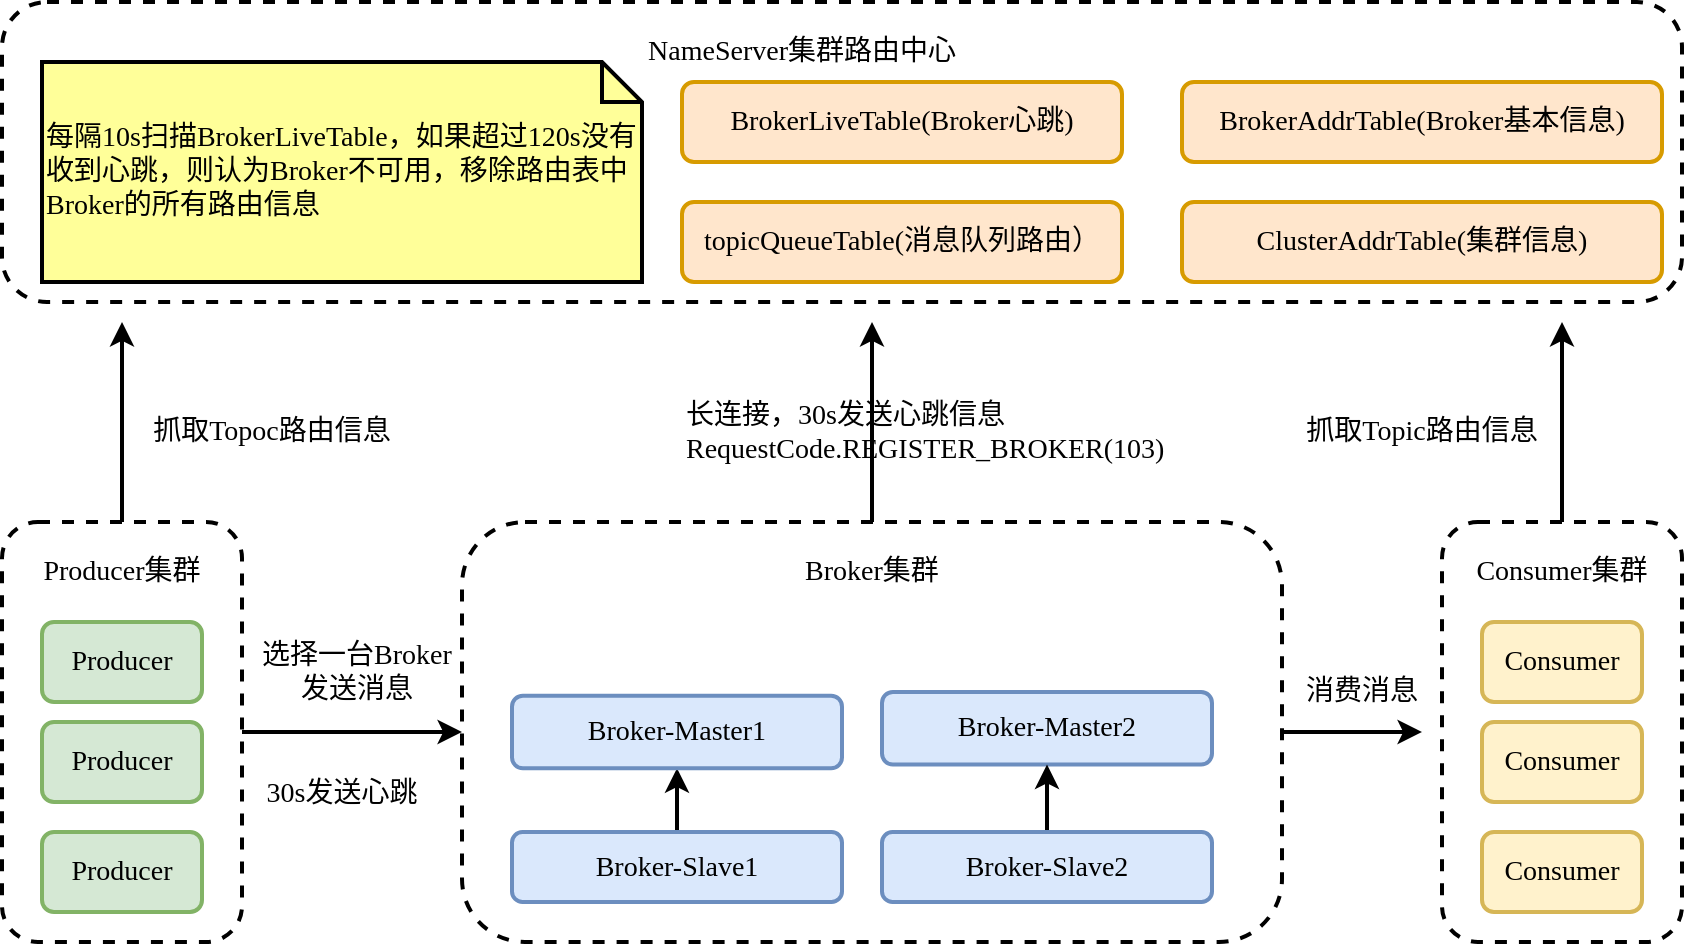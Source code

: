 <mxfile version="16.4.0" type="device" pages="5"><diagram id="JnGlxKEMku5pGMcnJS6e" name="NameServer"><mxGraphModel dx="923" dy="680" grid="0" gridSize="10" guides="1" tooltips="1" connect="1" arrows="1" fold="1" page="1" pageScale="1" pageWidth="2000" pageHeight="2000" math="0" shadow="0"><root><mxCell id="0"/><mxCell id="1" parent="0"/><mxCell id="qQu1HasSSS855s25YNY3-62" style="edgeStyle=orthogonalEdgeStyle;rounded=0;orthogonalLoop=1;jettySize=auto;html=1;fontFamily=Comic Sans MS;fontSize=14;strokeWidth=2;" parent="1" source="qQu1HasSSS855s25YNY3-25" edge="1"><mxGeometry relative="1" as="geometry"><mxPoint x="475" y="180" as="targetPoint"/></mxGeometry></mxCell><mxCell id="qQu1HasSSS855s25YNY3-25" value="" style="rounded=1;whiteSpace=wrap;html=1;fontFamily=Comic Sans MS;fontSize=14;strokeWidth=2;dashed=1;" parent="1" vertex="1"><mxGeometry x="270" y="280" width="410" height="210" as="geometry"/></mxCell><mxCell id="qQu1HasSSS855s25YNY3-1" value="" style="rounded=1;whiteSpace=wrap;html=1;strokeWidth=2;dashed=1;" parent="1" vertex="1"><mxGeometry x="40" y="20" width="840" height="150" as="geometry"/></mxCell><mxCell id="qQu1HasSSS855s25YNY3-4" value="&lt;font style=&quot;font-size: 14px&quot; face=&quot;Comic Sans MS&quot;&gt;NameServer集群路由中心&lt;/font&gt;" style="text;html=1;strokeColor=none;fillColor=none;align=center;verticalAlign=middle;whiteSpace=wrap;rounded=0;dashed=1;" parent="1" vertex="1"><mxGeometry x="340" y="30" width="200" height="30" as="geometry"/></mxCell><mxCell id="qQu1HasSSS855s25YNY3-5" value="topicQueueTable(消息队列路由）" style="rounded=1;whiteSpace=wrap;html=1;fontFamily=Comic Sans MS;fontSize=14;strokeWidth=2;align=center;fillColor=#ffe6cc;strokeColor=#d79b00;" parent="1" vertex="1"><mxGeometry x="380" y="120" width="220" height="40" as="geometry"/></mxCell><mxCell id="qQu1HasSSS855s25YNY3-44" style="edgeStyle=orthogonalEdgeStyle;rounded=0;orthogonalLoop=1;jettySize=auto;html=1;fontFamily=Comic Sans MS;fontSize=14;strokeWidth=2;" parent="1" source="qQu1HasSSS855s25YNY3-9" target="qQu1HasSSS855s25YNY3-25" edge="1"><mxGeometry relative="1" as="geometry"/></mxCell><mxCell id="qQu1HasSSS855s25YNY3-9" value="" style="rounded=1;whiteSpace=wrap;html=1;fontFamily=Comic Sans MS;fontSize=14;strokeWidth=2;dashed=1;" parent="1" vertex="1"><mxGeometry x="40" y="280" width="120" height="210" as="geometry"/></mxCell><mxCell id="qQu1HasSSS855s25YNY3-10" value="Producer" style="rounded=1;whiteSpace=wrap;html=1;fontFamily=Comic Sans MS;fontSize=14;strokeWidth=2;fillColor=#d5e8d4;strokeColor=#82b366;" parent="1" vertex="1"><mxGeometry x="60" y="330" width="80" height="40" as="geometry"/></mxCell><mxCell id="qQu1HasSSS855s25YNY3-11" value="Producer集群" style="text;html=1;strokeColor=none;fillColor=none;align=center;verticalAlign=middle;whiteSpace=wrap;rounded=0;dashed=1;fontFamily=Comic Sans MS;fontSize=14;" parent="1" vertex="1"><mxGeometry x="50" y="290" width="100" height="30" as="geometry"/></mxCell><mxCell id="qQu1HasSSS855s25YNY3-58" style="edgeStyle=orthogonalEdgeStyle;rounded=0;orthogonalLoop=1;jettySize=auto;html=1;entryX=0.5;entryY=1;entryDx=0;entryDy=0;fontFamily=Comic Sans MS;fontSize=14;strokeWidth=2;" parent="1" source="qQu1HasSSS855s25YNY3-26" target="qQu1HasSSS855s25YNY3-27" edge="1"><mxGeometry relative="1" as="geometry"/></mxCell><mxCell id="qQu1HasSSS855s25YNY3-26" value="Broker-Slave1" style="rounded=1;whiteSpace=wrap;html=1;fontFamily=Comic Sans MS;fontSize=14;strokeWidth=2;fillColor=#dae8fc;strokeColor=#6c8ebf;" parent="1" vertex="1"><mxGeometry x="295" y="435" width="165" height="35" as="geometry"/></mxCell><mxCell id="qQu1HasSSS855s25YNY3-27" value="Broker-Master1" style="rounded=1;whiteSpace=wrap;html=1;fontFamily=Comic Sans MS;fontSize=14;strokeWidth=2;fillColor=#dae8fc;strokeColor=#6c8ebf;" parent="1" vertex="1"><mxGeometry x="295" y="366.88" width="165" height="36.25" as="geometry"/></mxCell><mxCell id="qQu1HasSSS855s25YNY3-28" value="Broker集群" style="text;html=1;strokeColor=none;fillColor=none;align=center;verticalAlign=middle;whiteSpace=wrap;rounded=0;dashed=1;fontFamily=Comic Sans MS;fontSize=14;" parent="1" vertex="1"><mxGeometry x="425" y="290" width="100" height="30" as="geometry"/></mxCell><mxCell id="qQu1HasSSS855s25YNY3-29" value="Producer" style="rounded=1;whiteSpace=wrap;html=1;fontFamily=Comic Sans MS;fontSize=14;strokeWidth=2;fillColor=#d5e8d4;strokeColor=#82b366;" parent="1" vertex="1"><mxGeometry x="60" y="380" width="80" height="40" as="geometry"/></mxCell><mxCell id="qQu1HasSSS855s25YNY3-30" value="Producer" style="rounded=1;whiteSpace=wrap;html=1;fontFamily=Comic Sans MS;fontSize=14;strokeWidth=2;fillColor=#d5e8d4;strokeColor=#82b366;" parent="1" vertex="1"><mxGeometry x="60" y="435" width="80" height="40" as="geometry"/></mxCell><mxCell id="qQu1HasSSS855s25YNY3-50" style="edgeStyle=orthogonalEdgeStyle;rounded=0;orthogonalLoop=1;jettySize=auto;html=1;fontFamily=Comic Sans MS;fontSize=14;strokeWidth=2;" parent="1" source="qQu1HasSSS855s25YNY3-31" edge="1"><mxGeometry relative="1" as="geometry"><mxPoint x="820" y="180" as="targetPoint"/></mxGeometry></mxCell><mxCell id="qQu1HasSSS855s25YNY3-31" value="" style="rounded=1;whiteSpace=wrap;html=1;fontFamily=Comic Sans MS;fontSize=14;strokeWidth=2;dashed=1;" parent="1" vertex="1"><mxGeometry x="760" y="280" width="120" height="210" as="geometry"/></mxCell><mxCell id="qQu1HasSSS855s25YNY3-32" value="Consumer" style="rounded=1;whiteSpace=wrap;html=1;fontFamily=Comic Sans MS;fontSize=14;strokeWidth=2;fillColor=#fff2cc;strokeColor=#d6b656;" parent="1" vertex="1"><mxGeometry x="780" y="330" width="80" height="40" as="geometry"/></mxCell><mxCell id="qQu1HasSSS855s25YNY3-33" value="Consumer集群" style="text;html=1;strokeColor=none;fillColor=none;align=center;verticalAlign=middle;whiteSpace=wrap;rounded=0;dashed=1;fontFamily=Comic Sans MS;fontSize=14;" parent="1" vertex="1"><mxGeometry x="770" y="290" width="100" height="30" as="geometry"/></mxCell><mxCell id="qQu1HasSSS855s25YNY3-34" value="Consumer" style="rounded=1;whiteSpace=wrap;html=1;fontFamily=Comic Sans MS;fontSize=14;strokeWidth=2;fillColor=#fff2cc;strokeColor=#d6b656;" parent="1" vertex="1"><mxGeometry x="780" y="380" width="80" height="40" as="geometry"/></mxCell><mxCell id="qQu1HasSSS855s25YNY3-35" value="Consumer" style="rounded=1;whiteSpace=wrap;html=1;fontFamily=Comic Sans MS;fontSize=14;strokeWidth=2;fillColor=#fff2cc;strokeColor=#d6b656;" parent="1" vertex="1"><mxGeometry x="780" y="435" width="80" height="40" as="geometry"/></mxCell><mxCell id="qQu1HasSSS855s25YNY3-37" value="BrokerLiveTable(Broker心跳)&lt;br&gt;" style="rounded=1;whiteSpace=wrap;html=1;fontFamily=Comic Sans MS;fontSize=14;strokeWidth=2;align=center;fillColor=#ffe6cc;strokeColor=#d79b00;" parent="1" vertex="1"><mxGeometry x="380" y="60" width="220" height="40" as="geometry"/></mxCell><mxCell id="qQu1HasSSS855s25YNY3-38" value="ClusterAddrTable(集群信息)" style="rounded=1;whiteSpace=wrap;html=1;fontFamily=Comic Sans MS;fontSize=14;strokeWidth=2;align=center;fillColor=#ffe6cc;strokeColor=#d79b00;" parent="1" vertex="1"><mxGeometry x="630" y="120" width="240" height="40" as="geometry"/></mxCell><mxCell id="qQu1HasSSS855s25YNY3-39" value="BrokerAddrTable(Broker基本信息)" style="rounded=1;whiteSpace=wrap;html=1;fontFamily=Comic Sans MS;fontSize=14;strokeWidth=2;align=center;fillColor=#ffe6cc;strokeColor=#d79b00;" parent="1" vertex="1"><mxGeometry x="630" y="60" width="240" height="40" as="geometry"/></mxCell><mxCell id="qQu1HasSSS855s25YNY3-43" value="&lt;div&gt;长连接，30s发送心跳信息&lt;/div&gt;&lt;div&gt;RequestCode.REGISTER_BROKER(103)&lt;/div&gt;" style="text;html=1;strokeColor=none;fillColor=none;align=left;verticalAlign=middle;whiteSpace=wrap;rounded=0;fontFamily=Comic Sans MS;fontSize=14;" parent="1" vertex="1"><mxGeometry x="380" y="220" width="200" height="30" as="geometry"/></mxCell><mxCell id="qQu1HasSSS855s25YNY3-45" value="选择一台Broker&lt;br&gt;发送消息" style="text;html=1;strokeColor=none;fillColor=none;align=center;verticalAlign=middle;whiteSpace=wrap;rounded=0;fontFamily=Comic Sans MS;fontSize=14;" parent="1" vertex="1"><mxGeometry x="165" y="340" width="105" height="30" as="geometry"/></mxCell><mxCell id="qQu1HasSSS855s25YNY3-46" value="30s发送心跳" style="text;html=1;strokeColor=none;fillColor=none;align=center;verticalAlign=middle;whiteSpace=wrap;rounded=0;fontFamily=Comic Sans MS;fontSize=14;" parent="1" vertex="1"><mxGeometry x="165" y="401.25" width="90" height="30" as="geometry"/></mxCell><mxCell id="qQu1HasSSS855s25YNY3-47" value="" style="endArrow=classic;html=1;rounded=0;fontFamily=Comic Sans MS;fontSize=14;strokeWidth=2;exitX=0.5;exitY=0;exitDx=0;exitDy=0;" parent="1" source="qQu1HasSSS855s25YNY3-9" edge="1"><mxGeometry width="50" height="50" relative="1" as="geometry"><mxPoint x="150" y="260" as="sourcePoint"/><mxPoint x="100" y="180" as="targetPoint"/></mxGeometry></mxCell><mxCell id="qQu1HasSSS855s25YNY3-48" value="抓取Topoc路由信息" style="text;html=1;strokeColor=none;fillColor=none;align=center;verticalAlign=middle;whiteSpace=wrap;rounded=0;fontFamily=Comic Sans MS;fontSize=14;" parent="1" vertex="1"><mxGeometry x="100" y="220" width="150" height="30" as="geometry"/></mxCell><mxCell id="qQu1HasSSS855s25YNY3-51" value="抓取Topic路由信息" style="text;html=1;strokeColor=none;fillColor=none;align=center;verticalAlign=middle;whiteSpace=wrap;rounded=0;fontFamily=Comic Sans MS;fontSize=14;" parent="1" vertex="1"><mxGeometry x="680" y="220" width="140" height="30" as="geometry"/></mxCell><mxCell id="qQu1HasSSS855s25YNY3-52" value="" style="endArrow=classic;html=1;rounded=0;fontFamily=Comic Sans MS;fontSize=14;strokeWidth=2;exitX=1;exitY=0.5;exitDx=0;exitDy=0;" parent="1" source="qQu1HasSSS855s25YNY3-25" edge="1"><mxGeometry width="50" height="50" relative="1" as="geometry"><mxPoint x="650" y="480" as="sourcePoint"/><mxPoint x="750" y="385" as="targetPoint"/></mxGeometry></mxCell><mxCell id="qQu1HasSSS855s25YNY3-53" value="消费消息" style="text;html=1;strokeColor=none;fillColor=none;align=center;verticalAlign=middle;whiteSpace=wrap;rounded=0;fontFamily=Comic Sans MS;fontSize=14;" parent="1" vertex="1"><mxGeometry x="690" y="350" width="60" height="30" as="geometry"/></mxCell><mxCell id="qQu1HasSSS855s25YNY3-55" value="每隔10s扫描BrokerLiveTable，如果超过120s没有收到心跳，则认为Broker不可用，移除路由表中Broker的所有路由信息" style="shape=note;strokeWidth=2;fontSize=14;size=20;whiteSpace=wrap;html=1;fillColor=#FFFF99;fontFamily=Comic Sans MS;align=left;" parent="1" vertex="1"><mxGeometry x="60" y="50" width="300" height="110" as="geometry"/></mxCell><mxCell id="qQu1HasSSS855s25YNY3-59" value="Broker-Master2" style="rounded=1;whiteSpace=wrap;html=1;fontFamily=Comic Sans MS;fontSize=14;strokeWidth=2;fillColor=#dae8fc;strokeColor=#6c8ebf;" parent="1" vertex="1"><mxGeometry x="480" y="365" width="165" height="36.25" as="geometry"/></mxCell><mxCell id="qQu1HasSSS855s25YNY3-61" style="edgeStyle=orthogonalEdgeStyle;rounded=0;orthogonalLoop=1;jettySize=auto;html=1;fontFamily=Comic Sans MS;fontSize=14;strokeWidth=2;" parent="1" source="qQu1HasSSS855s25YNY3-60" target="qQu1HasSSS855s25YNY3-59" edge="1"><mxGeometry relative="1" as="geometry"/></mxCell><mxCell id="qQu1HasSSS855s25YNY3-60" value="Broker-Slave2" style="rounded=1;whiteSpace=wrap;html=1;fontFamily=Comic Sans MS;fontSize=14;strokeWidth=2;fillColor=#dae8fc;strokeColor=#6c8ebf;" parent="1" vertex="1"><mxGeometry x="480" y="435" width="165" height="35" as="geometry"/></mxCell></root></mxGraphModel></diagram><diagram id="RXZbU6sf5YwkSTI8MFse" name="Producer发送消息流程"><mxGraphModel dx="924" dy="680" grid="0" gridSize="10" guides="1" tooltips="1" connect="1" arrows="1" fold="1" page="1" pageScale="1" pageWidth="2000" pageHeight="2000" math="0" shadow="0"><root><mxCell id="GZjsNO7Oo-ZOAIQwR11L-0"/><mxCell id="GZjsNO7Oo-ZOAIQwR11L-1" parent="GZjsNO7Oo-ZOAIQwR11L-0"/><mxCell id="GZjsNO7Oo-ZOAIQwR11L-4" style="edgeStyle=orthogonalEdgeStyle;rounded=0;orthogonalLoop=1;jettySize=auto;html=1;fontFamily=Comic Sans MS;fontSize=14;strokeWidth=2;" parent="GZjsNO7Oo-ZOAIQwR11L-1" source="GZjsNO7Oo-ZOAIQwR11L-2" target="GZjsNO7Oo-ZOAIQwR11L-3" edge="1"><mxGeometry relative="1" as="geometry"/></mxCell><mxCell id="GZjsNO7Oo-ZOAIQwR11L-5" style="edgeStyle=orthogonalEdgeStyle;rounded=0;orthogonalLoop=1;jettySize=auto;html=1;fontFamily=Comic Sans MS;fontSize=14;strokeWidth=2;entryX=0.5;entryY=0;entryDx=0;entryDy=0;" parent="GZjsNO7Oo-ZOAIQwR11L-1" source="GZjsNO7Oo-ZOAIQwR11L-2" target="GZjsNO7Oo-ZOAIQwR11L-6" edge="1"><mxGeometry relative="1" as="geometry"><mxPoint x="200" y="270" as="targetPoint"/></mxGeometry></mxCell><mxCell id="GZjsNO7Oo-ZOAIQwR11L-2" value="&lt;div&gt;&lt;span&gt;tryToFindTopicPublishInfo&lt;/span&gt;&lt;br&gt;&lt;/div&gt;" style="rounded=1;whiteSpace=wrap;html=1;fontFamily=Comic Sans MS;fontSize=14;strokeWidth=2;" parent="GZjsNO7Oo-ZOAIQwR11L-1" vertex="1"><mxGeometry x="80" y="160" width="240" height="40" as="geometry"/></mxCell><mxCell id="GZjsNO7Oo-ZOAIQwR11L-3" value="从本地缓存中获取Topic路由信息，如果找不到，则从NameServer中查询，如果没找到，则抛出异常。如果找到，则更新本地路由缓存" style="shape=note;strokeWidth=2;fontSize=14;size=20;whiteSpace=wrap;html=1;fillColor=#FFFF99;fontFamily=Comic Sans MS;align=left;" parent="GZjsNO7Oo-ZOAIQwR11L-1" vertex="1"><mxGeometry x="365" y="148.75" width="355" height="62.5" as="geometry"/></mxCell><mxCell id="GZjsNO7Oo-ZOAIQwR11L-7" style="edgeStyle=orthogonalEdgeStyle;rounded=0;orthogonalLoop=1;jettySize=auto;html=1;fontFamily=Comic Sans MS;fontSize=14;strokeWidth=2;entryX=0;entryY=0.5;entryDx=0;entryDy=0;entryPerimeter=0;" parent="GZjsNO7Oo-ZOAIQwR11L-1" source="GZjsNO7Oo-ZOAIQwR11L-6" target="GZjsNO7Oo-ZOAIQwR11L-10" edge="1"><mxGeometry relative="1" as="geometry"><mxPoint x="370" y="305" as="targetPoint"/></mxGeometry></mxCell><mxCell id="-GkYoxFjVYyfSX70lZVs-3" style="edgeStyle=orthogonalEdgeStyle;rounded=0;orthogonalLoop=1;jettySize=auto;html=1;fontFamily=Comic Sans MS;fontSize=14;strokeWidth=2;" parent="GZjsNO7Oo-ZOAIQwR11L-1" source="GZjsNO7Oo-ZOAIQwR11L-6" target="GZjsNO7Oo-ZOAIQwR11L-12" edge="1"><mxGeometry relative="1" as="geometry"/></mxCell><mxCell id="GZjsNO7Oo-ZOAIQwR11L-6" value="selectOneMessageQueue" style="rounded=1;whiteSpace=wrap;html=1;fontFamily=Comic Sans MS;fontSize=14;strokeWidth=2;" parent="GZjsNO7Oo-ZOAIQwR11L-1" vertex="1"><mxGeometry x="80" y="240" width="240" height="50" as="geometry"/></mxCell><mxCell id="GZjsNO7Oo-ZOAIQwR11L-10" value="采用故障规避机制，选择一个消息队列" style="shape=note;strokeWidth=2;fontSize=14;size=20;whiteSpace=wrap;html=1;fillColor=#FFFF99;fontFamily=Comic Sans MS;align=left;" parent="GZjsNO7Oo-ZOAIQwR11L-1" vertex="1"><mxGeometry x="360" y="240" width="280" height="50" as="geometry"/></mxCell><mxCell id="GZjsNO7Oo-ZOAIQwR11L-14" style="edgeStyle=orthogonalEdgeStyle;rounded=0;orthogonalLoop=1;jettySize=auto;html=1;entryX=0;entryY=0.5;entryDx=0;entryDy=0;entryPerimeter=0;fontFamily=Comic Sans MS;fontSize=14;strokeWidth=2;" parent="GZjsNO7Oo-ZOAIQwR11L-1" source="GZjsNO7Oo-ZOAIQwR11L-12" target="GZjsNO7Oo-ZOAIQwR11L-13" edge="1"><mxGeometry relative="1" as="geometry"/></mxCell><mxCell id="GZjsNO7Oo-ZOAIQwR11L-12" value="sendKernelImpl" style="rounded=1;whiteSpace=wrap;html=1;fontFamily=Comic Sans MS;fontSize=14;strokeWidth=2;" parent="GZjsNO7Oo-ZOAIQwR11L-1" vertex="1"><mxGeometry x="80" y="320" width="240" height="40" as="geometry"/></mxCell><mxCell id="GZjsNO7Oo-ZOAIQwR11L-13" value="发送消息" style="shape=note;strokeWidth=2;fontSize=14;size=20;whiteSpace=wrap;html=1;fillColor=#FFFF99;fontFamily=Comic Sans MS;align=left;" parent="GZjsNO7Oo-ZOAIQwR11L-1" vertex="1"><mxGeometry x="360" y="315" width="165" height="50" as="geometry"/></mxCell><mxCell id="-GkYoxFjVYyfSX70lZVs-2" style="edgeStyle=orthogonalEdgeStyle;rounded=0;orthogonalLoop=1;jettySize=auto;html=1;fontFamily=Comic Sans MS;fontSize=14;strokeWidth=2;" parent="GZjsNO7Oo-ZOAIQwR11L-1" source="-GkYoxFjVYyfSX70lZVs-0" target="GZjsNO7Oo-ZOAIQwR11L-2" edge="1"><mxGeometry relative="1" as="geometry"/></mxCell><mxCell id="-GkYoxFjVYyfSX70lZVs-0" value="checkMessage和checkTopic" style="rounded=1;whiteSpace=wrap;html=1;fontFamily=Comic Sans MS;fontSize=14;strokeWidth=2;" parent="GZjsNO7Oo-ZOAIQwR11L-1" vertex="1"><mxGeometry x="80" y="80" width="240" height="40" as="geometry"/></mxCell><mxCell id="-GkYoxFjVYyfSX70lZVs-1" value="&lt;div&gt;&lt;span&gt;消息不能为空，消息长度不能大于最大消息大小（默认4MB）。&lt;/span&gt;&lt;span style=&quot;color: rgb(51 , 51 , 51) ; font-family: &amp;#34;open sans&amp;#34; , &amp;#34;clear sans&amp;#34; , &amp;#34;helvetica neue&amp;#34; , &amp;#34;helvetica&amp;#34; , &amp;#34;arial&amp;#34; , &amp;#34;segoe ui emoji&amp;#34; , sans-serif ; font-size: 16px&quot;&gt;topic最大字符小于等于255，只能是字符&lt;/span&gt;&lt;span style=&quot;font-size: 16px&quot;&gt;&lt;font color=&quot;#333333&quot; face=&quot;Open Sans, Clear Sans, Helvetica Neue, Helvetica, Arial, Segoe UI Emoji, sans-serif&quot;&gt;%|a-zA-Z0-9_-。名称不能是&lt;/font&gt;&lt;/span&gt;&lt;span style=&quot;color: rgb(51 , 51 , 51) ; font-family: &amp;#34;open sans&amp;#34; , &amp;#34;clear sans&amp;#34; , &amp;#34;helvetica neue&amp;#34; , &amp;#34;helvetica&amp;#34; , &amp;#34;arial&amp;#34; , &amp;#34;segoe ui emoji&amp;#34; , sans-serif ; font-size: 16px&quot;&gt;TBW102&lt;/span&gt;&lt;/div&gt;" style="shape=note;strokeWidth=2;fontSize=14;size=20;whiteSpace=wrap;html=1;fillColor=#FFFF99;fontFamily=Comic Sans MS;align=left;" parent="GZjsNO7Oo-ZOAIQwR11L-1" vertex="1"><mxGeometry x="365" y="68.75" width="355" height="62.5" as="geometry"/></mxCell></root></mxGraphModel></diagram><diagram id="0ocRQpz2QIda9CwKM5EB" name="Producer启动流程"><mxGraphModel dx="924" dy="680" grid="0" gridSize="10" guides="1" tooltips="1" connect="1" arrows="1" fold="1" page="1" pageScale="1" pageWidth="2000" pageHeight="2000" math="0" shadow="0"><root><mxCell id="_fppBmUVASgBCs70rFo0-0"/><mxCell id="_fppBmUVASgBCs70rFo0-1" parent="_fppBmUVASgBCs70rFo0-0"/><mxCell id="_fppBmUVASgBCs70rFo0-6" value="" style="edgeStyle=orthogonalEdgeStyle;rounded=0;orthogonalLoop=1;jettySize=auto;html=1;fontFamily=Comic Sans MS;fontSize=14;strokeWidth=2;" parent="_fppBmUVASgBCs70rFo0-1" source="_fppBmUVASgBCs70rFo0-2" target="_fppBmUVASgBCs70rFo0-5" edge="1"><mxGeometry relative="1" as="geometry"/></mxCell><mxCell id="0ByRsNpJvdBI9f9rNV30-3" style="edgeStyle=orthogonalEdgeStyle;rounded=0;orthogonalLoop=1;jettySize=auto;html=1;fontFamily=Comic Sans MS;fontSize=14;strokeWidth=2;" parent="_fppBmUVASgBCs70rFo0-1" source="_fppBmUVASgBCs70rFo0-2" target="_fppBmUVASgBCs70rFo0-3" edge="1"><mxGeometry relative="1" as="geometry"/></mxCell><mxCell id="_fppBmUVASgBCs70rFo0-2" value="checkGroup&lt;br&gt;" style="rounded=1;whiteSpace=wrap;html=1;fontFamily=Comic Sans MS;fontSize=14;strokeWidth=2;" parent="_fppBmUVASgBCs70rFo0-1" vertex="1"><mxGeometry x="560" y="240" width="200" height="40" as="geometry"/></mxCell><mxCell id="_fppBmUVASgBCs70rFo0-3" value="&lt;span style=&quot;text-align: center&quot;&gt;校验ProducerGroup。&lt;/span&gt;ProducerGroup不能为空，必须符合^[%|a-zA-Z0-9_-]+$，长度不能超过255。不能是DEFAULT_PRODUCER" style="shape=note;strokeWidth=2;fontSize=14;size=20;whiteSpace=wrap;html=1;fillColor=#FFFF99;fontFamily=Comic Sans MS;align=left;" parent="_fppBmUVASgBCs70rFo0-1" vertex="1"><mxGeometry x="200" y="225" width="320" height="70" as="geometry"/></mxCell><mxCell id="_fppBmUVASgBCs70rFo0-11" value="" style="edgeStyle=orthogonalEdgeStyle;rounded=0;orthogonalLoop=1;jettySize=auto;html=1;fontFamily=Comic Sans MS;fontSize=14;strokeWidth=2;" parent="_fppBmUVASgBCs70rFo0-1" source="_fppBmUVASgBCs70rFo0-5" target="_fppBmUVASgBCs70rFo0-10" edge="1"><mxGeometry relative="1" as="geometry"/></mxCell><mxCell id="0ByRsNpJvdBI9f9rNV30-1" style="edgeStyle=orthogonalEdgeStyle;rounded=0;orthogonalLoop=1;jettySize=auto;html=1;fontFamily=Comic Sans MS;fontSize=14;strokeWidth=2;" parent="_fppBmUVASgBCs70rFo0-1" source="_fppBmUVASgBCs70rFo0-5" target="_fppBmUVASgBCs70rFo0-7" edge="1"><mxGeometry relative="1" as="geometry"/></mxCell><mxCell id="_fppBmUVASgBCs70rFo0-5" value="changeInsanceNameToPid" style="whiteSpace=wrap;html=1;fontSize=14;fontFamily=Comic Sans MS;rounded=1;strokeWidth=2;" parent="_fppBmUVASgBCs70rFo0-1" vertex="1"><mxGeometry x="560" y="320" width="200" height="40" as="geometry"/></mxCell><mxCell id="_fppBmUVASgBCs70rFo0-7" value="改变InstanceName为Pid" style="shape=note;strokeWidth=2;fontSize=14;size=20;whiteSpace=wrap;html=1;fillColor=#FFFF99;fontFamily=Comic Sans MS;align=left;" parent="_fppBmUVASgBCs70rFo0-1" vertex="1"><mxGeometry x="200" y="315" width="320" height="50" as="geometry"/></mxCell><mxCell id="_fppBmUVASgBCs70rFo0-13" style="edgeStyle=orthogonalEdgeStyle;rounded=0;orthogonalLoop=1;jettySize=auto;html=1;fontFamily=Comic Sans MS;fontSize=14;strokeWidth=2;" parent="_fppBmUVASgBCs70rFo0-1" source="_fppBmUVASgBCs70rFo0-10" target="_fppBmUVASgBCs70rFo0-12" edge="1"><mxGeometry relative="1" as="geometry"/></mxCell><mxCell id="_fppBmUVASgBCs70rFo0-15" value="" style="edgeStyle=orthogonalEdgeStyle;rounded=0;orthogonalLoop=1;jettySize=auto;html=1;fontFamily=Comic Sans MS;fontSize=14;strokeWidth=2;" parent="_fppBmUVASgBCs70rFo0-1" source="_fppBmUVASgBCs70rFo0-10" target="_fppBmUVASgBCs70rFo0-14" edge="1"><mxGeometry relative="1" as="geometry"/></mxCell><mxCell id="_fppBmUVASgBCs70rFo0-10" value="创建MQClientInstance实例" style="whiteSpace=wrap;html=1;fontSize=14;fontFamily=Comic Sans MS;rounded=1;strokeWidth=2;" parent="_fppBmUVASgBCs70rFo0-1" vertex="1"><mxGeometry x="560" y="400" width="200" height="50" as="geometry"/></mxCell><mxCell id="_fppBmUVASgBCs70rFo0-12" value="通过单例类MQClientManager创建一个MQClientInstance实例类，并缓存。ClientId为clientIP@instanceName@unitName" style="shape=note;strokeWidth=2;fontSize=14;size=20;whiteSpace=wrap;html=1;fillColor=#FFFF99;fontFamily=Comic Sans MS;align=left;" parent="_fppBmUVASgBCs70rFo0-1" vertex="1"><mxGeometry x="200" y="385" width="320" height="80" as="geometry"/></mxCell><mxCell id="_fppBmUVASgBCs70rFo0-19" value="" style="edgeStyle=orthogonalEdgeStyle;rounded=0;orthogonalLoop=1;jettySize=auto;html=1;fontFamily=Comic Sans MS;fontSize=14;strokeWidth=2;" parent="_fppBmUVASgBCs70rFo0-1" source="_fppBmUVASgBCs70rFo0-14" target="_fppBmUVASgBCs70rFo0-18" edge="1"><mxGeometry relative="1" as="geometry"/></mxCell><mxCell id="0ByRsNpJvdBI9f9rNV30-0" style="edgeStyle=orthogonalEdgeStyle;rounded=0;orthogonalLoop=1;jettySize=auto;html=1;fontFamily=Comic Sans MS;fontSize=14;strokeWidth=2;" parent="_fppBmUVASgBCs70rFo0-1" source="_fppBmUVASgBCs70rFo0-14" target="_fppBmUVASgBCs70rFo0-16" edge="1"><mxGeometry relative="1" as="geometry"/></mxCell><mxCell id="_fppBmUVASgBCs70rFo0-14" value="注册DefaultMQProducerImpl" style="whiteSpace=wrap;html=1;fontSize=14;fontFamily=Comic Sans MS;rounded=1;strokeWidth=2;" parent="_fppBmUVASgBCs70rFo0-1" vertex="1"><mxGeometry x="560" y="500" width="200" height="60" as="geometry"/></mxCell><mxCell id="_fppBmUVASgBCs70rFo0-16" value="缓存当前Producer(DefaultMQProducerImpl)到MQClientInstance，方便后续调用网络请求" style="shape=note;strokeWidth=2;fontSize=14;size=20;whiteSpace=wrap;html=1;fillColor=#FFFF99;fontFamily=Comic Sans MS;" parent="_fppBmUVASgBCs70rFo0-1" vertex="1"><mxGeometry x="200" y="500" width="310" height="60" as="geometry"/></mxCell><mxCell id="_fppBmUVASgBCs70rFo0-20" style="edgeStyle=orthogonalEdgeStyle;rounded=0;orthogonalLoop=1;jettySize=auto;html=1;fontFamily=Comic Sans MS;fontSize=14;strokeWidth=2;entryX=0;entryY=0.5;entryDx=0;entryDy=0;" parent="_fppBmUVASgBCs70rFo0-1" source="_fppBmUVASgBCs70rFo0-18" target="_fppBmUVASgBCs70rFo0-22" edge="1"><mxGeometry relative="1" as="geometry"><mxPoint x="810" y="620" as="targetPoint"/></mxGeometry></mxCell><mxCell id="_fppBmUVASgBCs70rFo0-18" value="启动MQClientInstance实例" style="whiteSpace=wrap;html=1;fontSize=14;fontFamily=Comic Sans MS;rounded=1;strokeWidth=2;" parent="_fppBmUVASgBCs70rFo0-1" vertex="1"><mxGeometry x="560" y="600" width="200" height="40" as="geometry"/></mxCell><mxCell id="_fppBmUVASgBCs70rFo0-21" value="" style="rounded=1;whiteSpace=wrap;html=1;fontFamily=Comic Sans MS;fontSize=14;strokeWidth=2;" parent="_fppBmUVASgBCs70rFo0-1" vertex="1"><mxGeometry x="830" y="250" width="160" height="40" as="geometry"/></mxCell><mxCell id="_fppBmUVASgBCs70rFo0-22" value="" style="rounded=0;whiteSpace=wrap;html=1;fontFamily=Comic Sans MS;fontSize=14;strokeWidth=2;dashed=1;" parent="_fppBmUVASgBCs70rFo0-1" vertex="1"><mxGeometry x="800" y="240" width="310" height="400" as="geometry"/></mxCell><mxCell id="_fppBmUVASgBCs70rFo0-25" value="" style="edgeStyle=orthogonalEdgeStyle;rounded=0;orthogonalLoop=1;jettySize=auto;html=1;fontFamily=Comic Sans MS;fontSize=14;strokeWidth=2;" parent="_fppBmUVASgBCs70rFo0-1" source="_fppBmUVASgBCs70rFo0-23" target="_fppBmUVASgBCs70rFo0-24" edge="1"><mxGeometry relative="1" as="geometry"/></mxCell><mxCell id="_fppBmUVASgBCs70rFo0-23" value="如果没有配置nameserver，则调用fetchNameServerAddr动态发现" style="rounded=0;whiteSpace=wrap;html=1;fontFamily=Comic Sans MS;fontSize=14;strokeWidth=2;fillColor=#dae8fc;strokeColor=#6c8ebf;" parent="_fppBmUVASgBCs70rFo0-1" vertex="1"><mxGeometry x="820" y="250" width="270" height="40" as="geometry"/></mxCell><mxCell id="_fppBmUVASgBCs70rFo0-27" value="" style="edgeStyle=orthogonalEdgeStyle;rounded=0;orthogonalLoop=1;jettySize=auto;html=1;fontFamily=Comic Sans MS;fontSize=14;strokeWidth=2;" parent="_fppBmUVASgBCs70rFo0-1" source="_fppBmUVASgBCs70rFo0-24" target="_fppBmUVASgBCs70rFo0-26" edge="1"><mxGeometry relative="1" as="geometry"/></mxCell><mxCell id="_fppBmUVASgBCs70rFo0-24" value="remotingClient#start&lt;br&gt;启动Netty Client连接" style="whiteSpace=wrap;html=1;fontSize=14;fontFamily=Comic Sans MS;rounded=0;strokeWidth=2;fillColor=#dae8fc;strokeColor=#6c8ebf;align=center;" parent="_fppBmUVASgBCs70rFo0-1" vertex="1"><mxGeometry x="820" y="320" width="270" height="50" as="geometry"/></mxCell><mxCell id="_fppBmUVASgBCs70rFo0-29" value="" style="edgeStyle=orthogonalEdgeStyle;rounded=0;orthogonalLoop=1;jettySize=auto;html=1;fontFamily=Comic Sans MS;fontSize=14;strokeWidth=2;" parent="_fppBmUVASgBCs70rFo0-1" source="_fppBmUVASgBCs70rFo0-26" target="_fppBmUVASgBCs70rFo0-28" edge="1"><mxGeometry relative="1" as="geometry"/></mxCell><mxCell id="_fppBmUVASgBCs70rFo0-26" value="startScheduledTask，默认120s动态抓取NameServer地址（只有没配置NameServer地址时生效）" style="whiteSpace=wrap;html=1;fontSize=14;fontFamily=Comic Sans MS;rounded=0;strokeWidth=2;fillColor=#dae8fc;strokeColor=#6c8ebf;align=center;" parent="_fppBmUVASgBCs70rFo0-1" vertex="1"><mxGeometry x="820" y="410" width="270" height="60" as="geometry"/></mxCell><mxCell id="_fppBmUVASgBCs70rFo0-31" value="" style="edgeStyle=orthogonalEdgeStyle;rounded=0;orthogonalLoop=1;jettySize=auto;html=1;fontFamily=Comic Sans MS;fontSize=14;strokeWidth=2;" parent="_fppBmUVASgBCs70rFo0-1" source="_fppBmUVASgBCs70rFo0-28" target="_fppBmUVASgBCs70rFo0-30" edge="1"><mxGeometry relative="1" as="geometry"/></mxCell><mxCell id="_fppBmUVASgBCs70rFo0-28" value="pullMessageService.start()启动消费者消息拉取线程" style="whiteSpace=wrap;html=1;fontSize=14;fontFamily=Comic Sans MS;rounded=0;strokeWidth=2;fillColor=#fff2cc;strokeColor=#d6b656;" parent="_fppBmUVASgBCs70rFo0-1" vertex="1"><mxGeometry x="820" y="500" width="270" height="40" as="geometry"/></mxCell><mxCell id="_fppBmUVASgBCs70rFo0-30" value="rebalanceService.start()启动消费者重平衡线程" style="whiteSpace=wrap;html=1;fontSize=14;fontFamily=Comic Sans MS;rounded=0;strokeWidth=2;fillColor=#fff2cc;strokeColor=#d6b656;" parent="_fppBmUVASgBCs70rFo0-1" vertex="1"><mxGeometry x="822.5" y="580" width="265" height="50" as="geometry"/></mxCell></root></mxGraphModel></diagram><diagram id="_4poNzL3DScWNvxNt_Sj" name="事务消息"><mxGraphModel dx="1163" dy="745" grid="1" gridSize="10" guides="1" tooltips="1" connect="1" arrows="1" fold="1" page="1" pageScale="1" pageWidth="10000" pageHeight="10000" math="0" shadow="0"><root><mxCell id="2xUqZkLJsNga0GLodnvZ-0"/><mxCell id="2xUqZkLJsNga0GLodnvZ-1" parent="2xUqZkLJsNga0GLodnvZ-0"/><mxCell id="CkcyU_ViHMsQx3MvnhCm-2" style="edgeStyle=orthogonalEdgeStyle;rounded=0;orthogonalLoop=1;jettySize=auto;html=1;entryX=0;entryY=0.25;entryDx=0;entryDy=0;exitX=1;exitY=0.25;exitDx=0;exitDy=0;strokeWidth=2;" parent="2xUqZkLJsNga0GLodnvZ-1" source="CkcyU_ViHMsQx3MvnhCm-0" target="CkcyU_ViHMsQx3MvnhCm-1" edge="1"><mxGeometry relative="1" as="geometry"/></mxCell><mxCell id="CkcyU_ViHMsQx3MvnhCm-8" style="edgeStyle=orthogonalEdgeStyle;rounded=0;orthogonalLoop=1;jettySize=auto;html=1;entryX=0;entryY=0.5;entryDx=0;entryDy=0;fontFamily=Comic Sans MS;fontSize=14;strokeWidth=2;exitX=0.47;exitY=1;exitDx=0;exitDy=0;exitPerimeter=0;" parent="2xUqZkLJsNga0GLodnvZ-1" source="CkcyU_ViHMsQx3MvnhCm-0" target="CkcyU_ViHMsQx3MvnhCm-7" edge="1"><mxGeometry relative="1" as="geometry"><Array as="points"><mxPoint x="414" y="750"/></Array></mxGeometry></mxCell><mxCell id="CkcyU_ViHMsQx3MvnhCm-19" style="rounded=0;orthogonalLoop=1;jettySize=auto;html=1;entryX=0.5;entryY=1;entryDx=0;entryDy=0;fontFamily=Comic Sans MS;fontSize=14;strokeWidth=2;" parent="2xUqZkLJsNga0GLodnvZ-1" source="CkcyU_ViHMsQx3MvnhCm-0" target="CkcyU_ViHMsQx3MvnhCm-18" edge="1"><mxGeometry relative="1" as="geometry"/></mxCell><mxCell id="CkcyU_ViHMsQx3MvnhCm-0" value="TransactionMQProducer" style="rounded=1;whiteSpace=wrap;html=1;strokeWidth=2;fillColor=#dae8fc;strokeColor=#6c8ebf;" parent="2xUqZkLJsNga0GLodnvZ-1" vertex="1"><mxGeometry x="320" y="550" width="200" height="80" as="geometry"/></mxCell><mxCell id="CkcyU_ViHMsQx3MvnhCm-3" style="edgeStyle=orthogonalEdgeStyle;rounded=0;orthogonalLoop=1;jettySize=auto;html=1;entryX=1;entryY=0.75;entryDx=0;entryDy=0;strokeWidth=2;exitX=0;exitY=0.75;exitDx=0;exitDy=0;" parent="2xUqZkLJsNga0GLodnvZ-1" source="CkcyU_ViHMsQx3MvnhCm-1" target="CkcyU_ViHMsQx3MvnhCm-0" edge="1"><mxGeometry relative="1" as="geometry"/></mxCell><mxCell id="CkcyU_ViHMsQx3MvnhCm-11" style="edgeStyle=orthogonalEdgeStyle;rounded=0;orthogonalLoop=1;jettySize=auto;html=1;fontFamily=Comic Sans MS;fontSize=14;strokeWidth=2;" parent="2xUqZkLJsNga0GLodnvZ-1" source="CkcyU_ViHMsQx3MvnhCm-1" target="CkcyU_ViHMsQx3MvnhCm-10" edge="1"><mxGeometry relative="1" as="geometry"/></mxCell><mxCell id="CkcyU_ViHMsQx3MvnhCm-1" value="&lt;font style=&quot;font-size: 14px&quot; face=&quot;Comic Sans MS&quot;&gt;SendMessageProcessor&lt;/font&gt;" style="rounded=1;whiteSpace=wrap;html=1;strokeWidth=2;fillColor=#fff2cc;strokeColor=#d6b656;" parent="2xUqZkLJsNga0GLodnvZ-1" vertex="1"><mxGeometry x="760" y="550" width="200" height="80" as="geometry"/></mxCell><mxCell id="CkcyU_ViHMsQx3MvnhCm-4" value="" style="endArrow=none;dashed=1;html=1;dashPattern=1 3;strokeWidth=2;rounded=0;" parent="2xUqZkLJsNga0GLodnvZ-1" edge="1"><mxGeometry width="50" height="50" relative="1" as="geometry"><mxPoint x="640" y="1200" as="sourcePoint"/><mxPoint x="640" y="240" as="targetPoint"/></mxGeometry></mxCell><mxCell id="CkcyU_ViHMsQx3MvnhCm-5" value="&lt;font style=&quot;font-size: 14px&quot; face=&quot;Comic Sans MS&quot;&gt;1. prepare发送事务半消息&lt;/font&gt;" style="text;html=1;strokeColor=none;fillColor=none;align=center;verticalAlign=middle;whiteSpace=wrap;rounded=0;" parent="2xUqZkLJsNga0GLodnvZ-1" vertex="1"><mxGeometry x="540" y="530" width="210" height="30" as="geometry"/></mxCell><mxCell id="CkcyU_ViHMsQx3MvnhCm-6" value="&lt;font style=&quot;font-size: 14px&quot; face=&quot;Comic Sans MS&quot;&gt;2.Broker返回响应&lt;/font&gt;" style="text;html=1;strokeColor=none;fillColor=none;align=center;verticalAlign=middle;whiteSpace=wrap;rounded=0;" parent="2xUqZkLJsNga0GLodnvZ-1" vertex="1"><mxGeometry x="560" y="620" width="160" height="30" as="geometry"/></mxCell><mxCell id="CkcyU_ViHMsQx3MvnhCm-25" style="rounded=0;orthogonalLoop=1;jettySize=auto;html=1;entryX=0;entryY=0.5;entryDx=0;entryDy=0;fontFamily=Comic Sans MS;fontSize=14;strokeWidth=2;" parent="2xUqZkLJsNga0GLodnvZ-1" source="CkcyU_ViHMsQx3MvnhCm-7" target="CkcyU_ViHMsQx3MvnhCm-24" edge="1"><mxGeometry relative="1" as="geometry"/></mxCell><mxCell id="CkcyU_ViHMsQx3MvnhCm-28" style="edgeStyle=orthogonalEdgeStyle;rounded=0;orthogonalLoop=1;jettySize=auto;html=1;entryX=0;entryY=0.5;entryDx=0;entryDy=0;fontFamily=Comic Sans MS;fontSize=14;strokeWidth=2;" parent="2xUqZkLJsNga0GLodnvZ-1" source="CkcyU_ViHMsQx3MvnhCm-7" target="CkcyU_ViHMsQx3MvnhCm-17" edge="1"><mxGeometry relative="1" as="geometry"><Array as="points"><mxPoint x="850" y="930"/></Array></mxGeometry></mxCell><mxCell id="CkcyU_ViHMsQx3MvnhCm-7" value="EndTransactionProcessor" style="rounded=1;whiteSpace=wrap;html=1;fontFamily=Comic Sans MS;fontSize=14;strokeWidth=2;fillColor=#fff2cc;strokeColor=#d6b656;" parent="2xUqZkLJsNga0GLodnvZ-1" vertex="1"><mxGeometry x="760" y="710" width="200" height="80" as="geometry"/></mxCell><mxCell id="CkcyU_ViHMsQx3MvnhCm-9" value="4. 发送本地事务执行状态&lt;br&gt;(提交/回滚/未知)" style="text;html=1;strokeColor=none;fillColor=none;align=center;verticalAlign=middle;whiteSpace=wrap;rounded=0;fontFamily=Comic Sans MS;fontSize=14;" parent="2xUqZkLJsNga0GLodnvZ-1" vertex="1"><mxGeometry x="430" y="710" width="210" height="30" as="geometry"/></mxCell><mxCell id="CkcyU_ViHMsQx3MvnhCm-10" value="RMQ_SYS_TRANS_HALF_TOPIC&lt;span&gt;&lt;br&gt;&lt;/span&gt;" style="rounded=1;whiteSpace=wrap;html=1;fontFamily=Comic Sans MS;fontSize=14;strokeWidth=2;" parent="2xUqZkLJsNga0GLodnvZ-1" vertex="1"><mxGeometry x="1160" y="550" width="270" height="80" as="geometry"/></mxCell><mxCell id="CkcyU_ViHMsQx3MvnhCm-14" value="2.1 存储Prepare消息到&lt;br&gt;的0队列" style="text;html=1;strokeColor=none;fillColor=none;align=center;verticalAlign=middle;whiteSpace=wrap;rounded=0;fontFamily=Comic Sans MS;fontSize=14;" parent="2xUqZkLJsNga0GLodnvZ-1" vertex="1"><mxGeometry x="970" y="540" width="190" height="30" as="geometry"/></mxCell><mxCell id="CkcyU_ViHMsQx3MvnhCm-17" value="RMQ_SYS_TRANS_OP_HALF_TOPIC&lt;span&gt;&lt;br&gt;&lt;/span&gt;" style="rounded=1;whiteSpace=wrap;html=1;fontFamily=Comic Sans MS;fontSize=14;strokeWidth=2;" parent="2xUqZkLJsNga0GLodnvZ-1" vertex="1"><mxGeometry x="1155" y="890" width="270" height="80" as="geometry"/></mxCell><mxCell id="CkcyU_ViHMsQx3MvnhCm-37" style="edgeStyle=orthogonalEdgeStyle;rounded=0;orthogonalLoop=1;jettySize=auto;html=1;entryX=0.25;entryY=1;entryDx=0;entryDy=0;fontFamily=Comic Sans MS;fontSize=14;strokeColor=#FF3333;strokeWidth=2;exitX=0;exitY=0.75;exitDx=0;exitDy=0;" parent="2xUqZkLJsNga0GLodnvZ-1" source="CkcyU_ViHMsQx3MvnhCm-18" target="CkcyU_ViHMsQx3MvnhCm-7" edge="1"><mxGeometry relative="1" as="geometry"><Array as="points"><mxPoint x="260" y="440"/><mxPoint x="260" y="870"/><mxPoint x="810" y="870"/></Array></mxGeometry></mxCell><mxCell id="CkcyU_ViHMsQx3MvnhCm-18" value="TransactionListener" style="rounded=1;whiteSpace=wrap;html=1;fontFamily=Comic Sans MS;fontSize=14;strokeWidth=2;fillColor=#d5e8d4;strokeColor=#82b366;" parent="2xUqZkLJsNga0GLodnvZ-1" vertex="1"><mxGeometry x="320" y="380" width="200" height="80" as="geometry"/></mxCell><mxCell id="CkcyU_ViHMsQx3MvnhCm-20" value="3.执行本地事务" style="text;html=1;strokeColor=none;fillColor=none;align=center;verticalAlign=middle;whiteSpace=wrap;rounded=0;fontFamily=Comic Sans MS;fontSize=14;" parent="2xUqZkLJsNga0GLodnvZ-1" vertex="1"><mxGeometry x="430" y="470" width="100" height="30" as="geometry"/></mxCell><mxCell id="CkcyU_ViHMsQx3MvnhCm-21" value="" style="endArrow=classic;html=1;rounded=0;fontFamily=Comic Sans MS;fontSize=14;strokeWidth=2;exitX=0.25;exitY=1;exitDx=0;exitDy=0;entryX=0.25;entryY=0;entryDx=0;entryDy=0;" parent="2xUqZkLJsNga0GLodnvZ-1" source="CkcyU_ViHMsQx3MvnhCm-18" target="CkcyU_ViHMsQx3MvnhCm-0" edge="1"><mxGeometry width="50" height="50" relative="1" as="geometry"><mxPoint x="320" y="510" as="sourcePoint"/><mxPoint x="370" y="460" as="targetPoint"/></mxGeometry></mxCell><mxCell id="CkcyU_ViHMsQx3MvnhCm-29" style="edgeStyle=none;rounded=0;orthogonalLoop=1;jettySize=auto;html=1;fontFamily=Comic Sans MS;fontSize=14;strokeWidth=2;" parent="2xUqZkLJsNga0GLodnvZ-1" source="CkcyU_ViHMsQx3MvnhCm-24" target="CkcyU_ViHMsQx3MvnhCm-17" edge="1"><mxGeometry relative="1" as="geometry"/></mxCell><mxCell id="CkcyU_ViHMsQx3MvnhCm-24" value="消息原来的Topic&lt;span&gt;&lt;br&gt;&lt;/span&gt;" style="rounded=1;whiteSpace=wrap;html=1;fontFamily=Comic Sans MS;fontSize=14;strokeWidth=2;" parent="2xUqZkLJsNga0GLodnvZ-1" vertex="1"><mxGeometry x="1160" y="710" width="260" height="80" as="geometry"/></mxCell><mxCell id="CkcyU_ViHMsQx3MvnhCm-26" value="将消息发送到原始的Topic下" style="text;html=1;strokeColor=none;fillColor=none;align=center;verticalAlign=middle;whiteSpace=wrap;rounded=0;fontFamily=Comic Sans MS;fontSize=14;" parent="2xUqZkLJsNga0GLodnvZ-1" vertex="1"><mxGeometry x="990" y="640" width="150" height="30" as="geometry"/></mxCell><mxCell id="CkcyU_ViHMsQx3MvnhCm-27" value="4.1 Commit &lt;br&gt;发送到原始Topic" style="text;html=1;strokeColor=none;fillColor=none;align=center;verticalAlign=middle;whiteSpace=wrap;rounded=0;fontFamily=Comic Sans MS;fontSize=14;" parent="2xUqZkLJsNga0GLodnvZ-1" vertex="1"><mxGeometry x="980" y="710" width="150" height="30" as="geometry"/></mxCell><mxCell id="CkcyU_ViHMsQx3MvnhCm-30" value="4.2 删除Prepare消息，本质就是向OP队列追加消息，表示已经处理" style="text;html=1;strokeColor=none;fillColor=none;align=center;verticalAlign=middle;whiteSpace=wrap;rounded=0;fontFamily=Comic Sans MS;fontSize=14;" parent="2xUqZkLJsNga0GLodnvZ-1" vertex="1"><mxGeometry x="1110" y="820" width="180" height="30" as="geometry"/></mxCell><mxCell id="CkcyU_ViHMsQx3MvnhCm-31" value="4.1 Rollback&lt;br&gt;&amp;nbsp;删除Prepare消息，本质就是向OP队列追加消息，表示已经处理" style="text;html=1;strokeColor=none;fillColor=none;align=center;verticalAlign=middle;whiteSpace=wrap;rounded=0;fontFamily=Comic Sans MS;fontSize=14;" parent="2xUqZkLJsNga0GLodnvZ-1" vertex="1"><mxGeometry x="890" y="870" width="220" height="30" as="geometry"/></mxCell><mxCell id="CkcyU_ViHMsQx3MvnhCm-33" style="edgeStyle=orthogonalEdgeStyle;rounded=0;orthogonalLoop=1;jettySize=auto;html=1;entryX=1;entryY=0.5;entryDx=0;entryDy=0;fontFamily=Comic Sans MS;fontSize=14;strokeWidth=2;dashed=1;strokeColor=#FF3333;" parent="2xUqZkLJsNga0GLodnvZ-1" source="CkcyU_ViHMsQx3MvnhCm-32" target="CkcyU_ViHMsQx3MvnhCm-10" edge="1"><mxGeometry relative="1" as="geometry"><Array as="points"><mxPoint x="1480" y="1030"/><mxPoint x="1480" y="590"/></Array></mxGeometry></mxCell><mxCell id="CkcyU_ViHMsQx3MvnhCm-35" style="edgeStyle=orthogonalEdgeStyle;rounded=0;orthogonalLoop=1;jettySize=auto;html=1;entryX=0;entryY=0.25;entryDx=0;entryDy=0;dashed=1;fontFamily=Comic Sans MS;fontSize=14;strokeColor=#FF3333;strokeWidth=2;" parent="2xUqZkLJsNga0GLodnvZ-1" source="CkcyU_ViHMsQx3MvnhCm-32" target="CkcyU_ViHMsQx3MvnhCm-18" edge="1"><mxGeometry relative="1" as="geometry"><Array as="points"><mxPoint x="200" y="1030"/><mxPoint x="200" y="400"/></Array></mxGeometry></mxCell><mxCell id="CkcyU_ViHMsQx3MvnhCm-43" style="edgeStyle=orthogonalEdgeStyle;rounded=0;orthogonalLoop=1;jettySize=auto;html=1;fontFamily=Comic Sans MS;fontSize=14;strokeColor=#FF3333;strokeWidth=2;" parent="2xUqZkLJsNga0GLodnvZ-1" source="CkcyU_ViHMsQx3MvnhCm-32" edge="1"><mxGeometry relative="1" as="geometry"><mxPoint x="885" y="1150" as="targetPoint"/></mxGeometry></mxCell><mxCell id="CkcyU_ViHMsQx3MvnhCm-32" value="TransactionMessageCheckService&lt;br&gt;每隔60s执行一次" style="rounded=1;whiteSpace=wrap;html=1;fontFamily=Comic Sans MS;fontSize=14;strokeWidth=2;fillColor=#fff2cc;strokeColor=#d6b656;" parent="2xUqZkLJsNga0GLodnvZ-1" vertex="1"><mxGeometry x="760" y="990" width="250" height="80" as="geometry"/></mxCell><mxCell id="CkcyU_ViHMsQx3MvnhCm-34" value="5. 获取队列信息，拉取消息，遍历判断是否需要回查，更新消费偏移量" style="text;html=1;strokeColor=none;fillColor=none;align=center;verticalAlign=middle;whiteSpace=wrap;rounded=0;fontFamily=Comic Sans MS;fontSize=14;" parent="2xUqZkLJsNga0GLodnvZ-1" vertex="1"><mxGeometry x="1030" y="1040" width="450" height="30" as="geometry"/></mxCell><mxCell id="CkcyU_ViHMsQx3MvnhCm-36" value="发送回查请求CHECK_TRANSACTION_STATE" style="text;html=1;strokeColor=none;fillColor=none;align=center;verticalAlign=middle;whiteSpace=wrap;rounded=0;fontFamily=Comic Sans MS;fontSize=14;" parent="2xUqZkLJsNga0GLodnvZ-1" vertex="1"><mxGeometry x="280" y="990" width="290" height="30" as="geometry"/></mxCell><mxCell id="CkcyU_ViHMsQx3MvnhCm-38" value="发送回查结果，本地事务执行状态(提交/回滚/未知)" style="text;html=1;strokeColor=none;fillColor=none;align=center;verticalAlign=middle;whiteSpace=wrap;rounded=0;fontFamily=Comic Sans MS;fontSize=14;" parent="2xUqZkLJsNga0GLodnvZ-1" vertex="1"><mxGeometry x="360" y="820" width="210" height="30" as="geometry"/></mxCell><mxCell id="CkcyU_ViHMsQx3MvnhCm-39" value="AbstractTransactionalMessageCheckListener" style="rounded=1;whiteSpace=wrap;html=1;fontFamily=Comic Sans MS;fontSize=14;strokeWidth=2;fillColor=#fff2cc;strokeColor=#d6b656;" parent="2xUqZkLJsNga0GLodnvZ-1" vertex="1"><mxGeometry x="760" y="1160" width="320" height="40" as="geometry"/></mxCell><mxCell id="CkcyU_ViHMsQx3MvnhCm-41" value="6. 如果回查次数达到最大或者文件过期，则执行回调处理" style="text;html=1;strokeColor=none;fillColor=none;align=center;verticalAlign=middle;whiteSpace=wrap;rounded=0;fontFamily=Comic Sans MS;fontSize=14;" parent="2xUqZkLJsNga0GLodnvZ-1" vertex="1"><mxGeometry x="930" y="1110" width="450" height="30" as="geometry"/></mxCell><mxCell id="CkcyU_ViHMsQx3MvnhCm-45" value="Producer" style="shape=note;strokeWidth=2;fontSize=14;size=20;whiteSpace=wrap;html=1;fillColor=#FFFF99;fontFamily=Comic Sans MS;" parent="2xUqZkLJsNga0GLodnvZ-1" vertex="1"><mxGeometry x="240" y="280" width="320" height="80" as="geometry"/></mxCell><mxCell id="CkcyU_ViHMsQx3MvnhCm-46" value="Broker" style="shape=note;strokeWidth=2;fontSize=14;size=20;whiteSpace=wrap;html=1;fillColor=#FFFF99;fontFamily=Comic Sans MS;" parent="2xUqZkLJsNga0GLodnvZ-1" vertex="1"><mxGeometry x="840" y="280" width="320" height="80" as="geometry"/></mxCell></root></mxGraphModel></diagram><diagram id="mxS_9nXAEDa-V4G0V7nt" name="延迟消息"><mxGraphModel dx="1436" dy="971" grid="0" gridSize="10" guides="1" tooltips="1" connect="1" arrows="1" fold="1" page="1" pageScale="1" pageWidth="10000" pageHeight="10000" math="0" shadow="0"><root><mxCell id="HVUP8DAZnwe-Qfyd0FSx-0"/><mxCell id="HVUP8DAZnwe-Qfyd0FSx-1" parent="HVUP8DAZnwe-Qfyd0FSx-0"/><mxCell id="xAosdJreMTk6HtJzrVXT-0" value="Producer与Consumer" style="shape=note;strokeWidth=2;fontSize=14;size=20;whiteSpace=wrap;html=1;fillColor=#FFFF99;fontFamily=Comic Sans MS;" vertex="1" parent="HVUP8DAZnwe-Qfyd0FSx-1"><mxGeometry x="280" y="160" width="320" height="80" as="geometry"/></mxCell><mxCell id="xAosdJreMTk6HtJzrVXT-1" value="Broker" style="shape=note;strokeWidth=2;fontSize=14;size=20;whiteSpace=wrap;html=1;fillColor=#FFFF99;fontFamily=Comic Sans MS;" vertex="1" parent="HVUP8DAZnwe-Qfyd0FSx-1"><mxGeometry x="760" y="160" width="320" height="80" as="geometry"/></mxCell><mxCell id="q1AN3a8-BYbpqCUX9c_Y-0" value="" style="endArrow=none;dashed=1;html=1;dashPattern=1 3;strokeWidth=2;rounded=0;" edge="1" parent="HVUP8DAZnwe-Qfyd0FSx-1"><mxGeometry width="50" height="50" relative="1" as="geometry"><mxPoint x="640" y="718" as="sourcePoint"/><mxPoint x="640" y="160" as="targetPoint"/></mxGeometry></mxCell><mxCell id="LjSf2-I2ULgHt2ogThA3-1" style="edgeStyle=orthogonalEdgeStyle;rounded=0;orthogonalLoop=1;jettySize=auto;html=1;fontFamily=Comic Sans MS;fontSize=14;entryX=0;entryY=0.25;entryDx=0;entryDy=0;exitX=1;exitY=0.25;exitDx=0;exitDy=0;strokeWidth=2;" edge="1" parent="HVUP8DAZnwe-Qfyd0FSx-1" source="EIRgtScGD3JFxC36khwc-0" target="aRHLewzFwy8Ypd3L8CqT-0"><mxGeometry relative="1" as="geometry"/></mxCell><mxCell id="EIRgtScGD3JFxC36khwc-0" value="&lt;font style=&quot;font-size: 14px&quot; face=&quot;Comic Sans MS&quot;&gt;DefaultMQProducer&lt;/font&gt;" style="rounded=1;whiteSpace=wrap;html=1;strokeWidth=2;fillColor=#dae8fc;strokeColor=#6c8ebf;" vertex="1" parent="HVUP8DAZnwe-Qfyd0FSx-1"><mxGeometry x="320" y="360" width="200" height="80" as="geometry"/></mxCell><mxCell id="TyghaPris0zgbd-9LOHS-1" style="edgeStyle=orthogonalEdgeStyle;rounded=0;orthogonalLoop=1;jettySize=auto;html=1;fontFamily=Comic Sans MS;fontSize=14;strokeWidth=2;" edge="1" parent="HVUP8DAZnwe-Qfyd0FSx-1" source="aRHLewzFwy8Ypd3L8CqT-0" target="TyghaPris0zgbd-9LOHS-0"><mxGeometry relative="1" as="geometry"/></mxCell><mxCell id="aRHLewzFwy8Ypd3L8CqT-0" value="&lt;font style=&quot;font-size: 14px&quot; face=&quot;Comic Sans MS&quot;&gt;SendMessageProcessor&lt;/font&gt;" style="rounded=1;whiteSpace=wrap;html=1;strokeWidth=2;fillColor=#fff2cc;strokeColor=#d6b656;" vertex="1" parent="HVUP8DAZnwe-Qfyd0FSx-1"><mxGeometry x="760" y="360" width="200" height="80" as="geometry"/></mxCell><mxCell id="QWekZTT8aVjJxEej36cM-0" value="&lt;font style=&quot;font-size: 14px&quot; face=&quot;Comic Sans MS&quot;&gt;1. 发送消息（设置延迟级别）&lt;/font&gt;" style="text;html=1;strokeColor=none;fillColor=none;align=center;verticalAlign=middle;whiteSpace=wrap;rounded=0;" vertex="1" parent="HVUP8DAZnwe-Qfyd0FSx-1"><mxGeometry x="540" y="320" width="210" height="30" as="geometry"/></mxCell><mxCell id="TyghaPris0zgbd-9LOHS-0" value="&lt;span style=&quot;color: rgb(51 , 51 , 51) ; font-size: 14.4px ; text-align: left ; background-color: rgb(255 , 255 , 255)&quot;&gt;SCHEDULE_TOPIC_XXXX&lt;/span&gt;&lt;span&gt;&lt;br&gt;&lt;/span&gt;" style="rounded=1;whiteSpace=wrap;html=1;fontFamily=Comic Sans MS;fontSize=14;strokeWidth=2;" vertex="1" parent="HVUP8DAZnwe-Qfyd0FSx-1"><mxGeometry x="1120" y="360" width="270" height="80" as="geometry"/></mxCell><mxCell id="9yjwMA86KFsN0W3aiyk4-0" value="&lt;font style=&quot;font-size: 14px&quot; face=&quot;Comic Sans MS&quot;&gt;存储延迟消息到&lt;br&gt;&lt;/font&gt;&lt;span style=&quot;color: rgb(51 , 51 , 51) ; font-family: &amp;#34;comic sans ms&amp;#34; ; font-size: 14.4px ; text-align: left ; background-color: rgb(255 , 255 , 255)&quot;&gt;SCHEDULE_TOPIC_XXXX的队列&lt;/span&gt;&lt;font style=&quot;font-size: 14px&quot; face=&quot;Comic Sans MS&quot;&gt;&lt;br&gt;&lt;/font&gt;" style="text;html=1;strokeColor=none;fillColor=none;align=center;verticalAlign=middle;whiteSpace=wrap;rounded=0;" vertex="1" parent="HVUP8DAZnwe-Qfyd0FSx-1"><mxGeometry x="950" y="300" width="250" height="30" as="geometry"/></mxCell><mxCell id="BO4D7iVydfzwFf5-z71o-0" style="edgeStyle=orthogonalEdgeStyle;rounded=0;orthogonalLoop=1;jettySize=auto;html=1;fontFamily=Comic Sans MS;fontSize=14;strokeWidth=2;" edge="1" parent="HVUP8DAZnwe-Qfyd0FSx-1" source="tTB3jNAr4yVtz12cHZur-0" target="TyghaPris0zgbd-9LOHS-0"><mxGeometry relative="1" as="geometry"/></mxCell><mxCell id="ZkeLH8qGzMU1UECM6osB-0" style="edgeStyle=orthogonalEdgeStyle;rounded=0;orthogonalLoop=1;jettySize=auto;html=1;fontFamily=Comic Sans MS;fontSize=14;strokeWidth=2;" edge="1" parent="HVUP8DAZnwe-Qfyd0FSx-1" source="tTB3jNAr4yVtz12cHZur-0" target="BO4D7iVydfzwFf5-z71o-2"><mxGeometry relative="1" as="geometry"><Array as="points"><mxPoint x="840" y="640"/></Array></mxGeometry></mxCell><mxCell id="tTB3jNAr4yVtz12cHZur-0" value="&lt;font face=&quot;Comic Sans MS&quot;&gt;&lt;span style=&quot;font-size: 14px&quot;&gt;ScheduleMessageService&lt;br&gt;&lt;/span&gt;&lt;/font&gt;" style="rounded=1;whiteSpace=wrap;html=1;strokeWidth=2;fillColor=#fff2cc;strokeColor=#d6b656;" vertex="1" parent="HVUP8DAZnwe-Qfyd0FSx-1"><mxGeometry x="760" y="520" width="200" height="80" as="geometry"/></mxCell><mxCell id="BO4D7iVydfzwFf5-z71o-2" value="&lt;span style=&quot;color: rgb(51 , 51 , 51) ; font-size: 14.4px ; text-align: left ; background-color: rgb(255 , 255 , 255)&quot;&gt;原始Topic&lt;/span&gt;&lt;span&gt;&lt;br&gt;&lt;/span&gt;" style="rounded=1;whiteSpace=wrap;html=1;fontFamily=Comic Sans MS;fontSize=14;strokeWidth=2;" vertex="1" parent="HVUP8DAZnwe-Qfyd0FSx-1"><mxGeometry x="1120" y="600" width="270" height="80" as="geometry"/></mxCell><mxCell id="ZkeLH8qGzMU1UECM6osB-1" value="查询ConsumeQueue，到期消息重新投递到原始Topic" style="text;html=1;strokeColor=none;fillColor=none;align=center;verticalAlign=middle;whiteSpace=wrap;rounded=0;labelBackgroundColor=#FFFFFF;fontFamily=Comic Sans MS;fontSize=14;" vertex="1" parent="HVUP8DAZnwe-Qfyd0FSx-1"><mxGeometry x="750" y="660" width="340" height="30" as="geometry"/></mxCell><mxCell id="_72kgLFDC2SRXOliWapd-2" style="edgeStyle=orthogonalEdgeStyle;rounded=0;orthogonalLoop=1;jettySize=auto;html=1;entryX=0;entryY=0.75;entryDx=0;entryDy=0;fontFamily=Comic Sans MS;fontSize=14;strokeWidth=2;" edge="1" parent="HVUP8DAZnwe-Qfyd0FSx-1" source="_72kgLFDC2SRXOliWapd-1" target="aRHLewzFwy8Ypd3L8CqT-0"><mxGeometry relative="1" as="geometry"/></mxCell><mxCell id="_72kgLFDC2SRXOliWapd-1" value="&lt;font face=&quot;Comic Sans MS&quot;&gt;&lt;span style=&quot;font-size: 14px&quot;&gt;MQClientAPIImpl#consumerSendMessageBack&lt;/span&gt;&lt;br&gt;&lt;span style=&quot;font-size: 14px&quot;&gt;发送RequestCode.CONSUMER_SEND_MSG_BACK命令&lt;/span&gt;&lt;br&gt;&lt;/font&gt;" style="rounded=1;whiteSpace=wrap;html=1;strokeWidth=2;fillColor=#dae8fc;strokeColor=#6c8ebf;" vertex="1" parent="HVUP8DAZnwe-Qfyd0FSx-1"><mxGeometry x="280" y="560" width="330" height="80" as="geometry"/></mxCell><mxCell id="_72kgLFDC2SRXOliWapd-4" value="消费返回&lt;br&gt;ConsumeConcurrentlyStatus.RECONSUME_LATER状态的消息重发会Broker" style="text;html=1;strokeColor=none;fillColor=none;align=center;verticalAlign=middle;whiteSpace=wrap;rounded=0;labelBackgroundColor=#FFFFFF;fontFamily=Comic Sans MS;fontSize=14;" vertex="1" parent="HVUP8DAZnwe-Qfyd0FSx-1"><mxGeometry x="270" y="660" width="350" height="30" as="geometry"/></mxCell></root></mxGraphModel></diagram></mxfile>